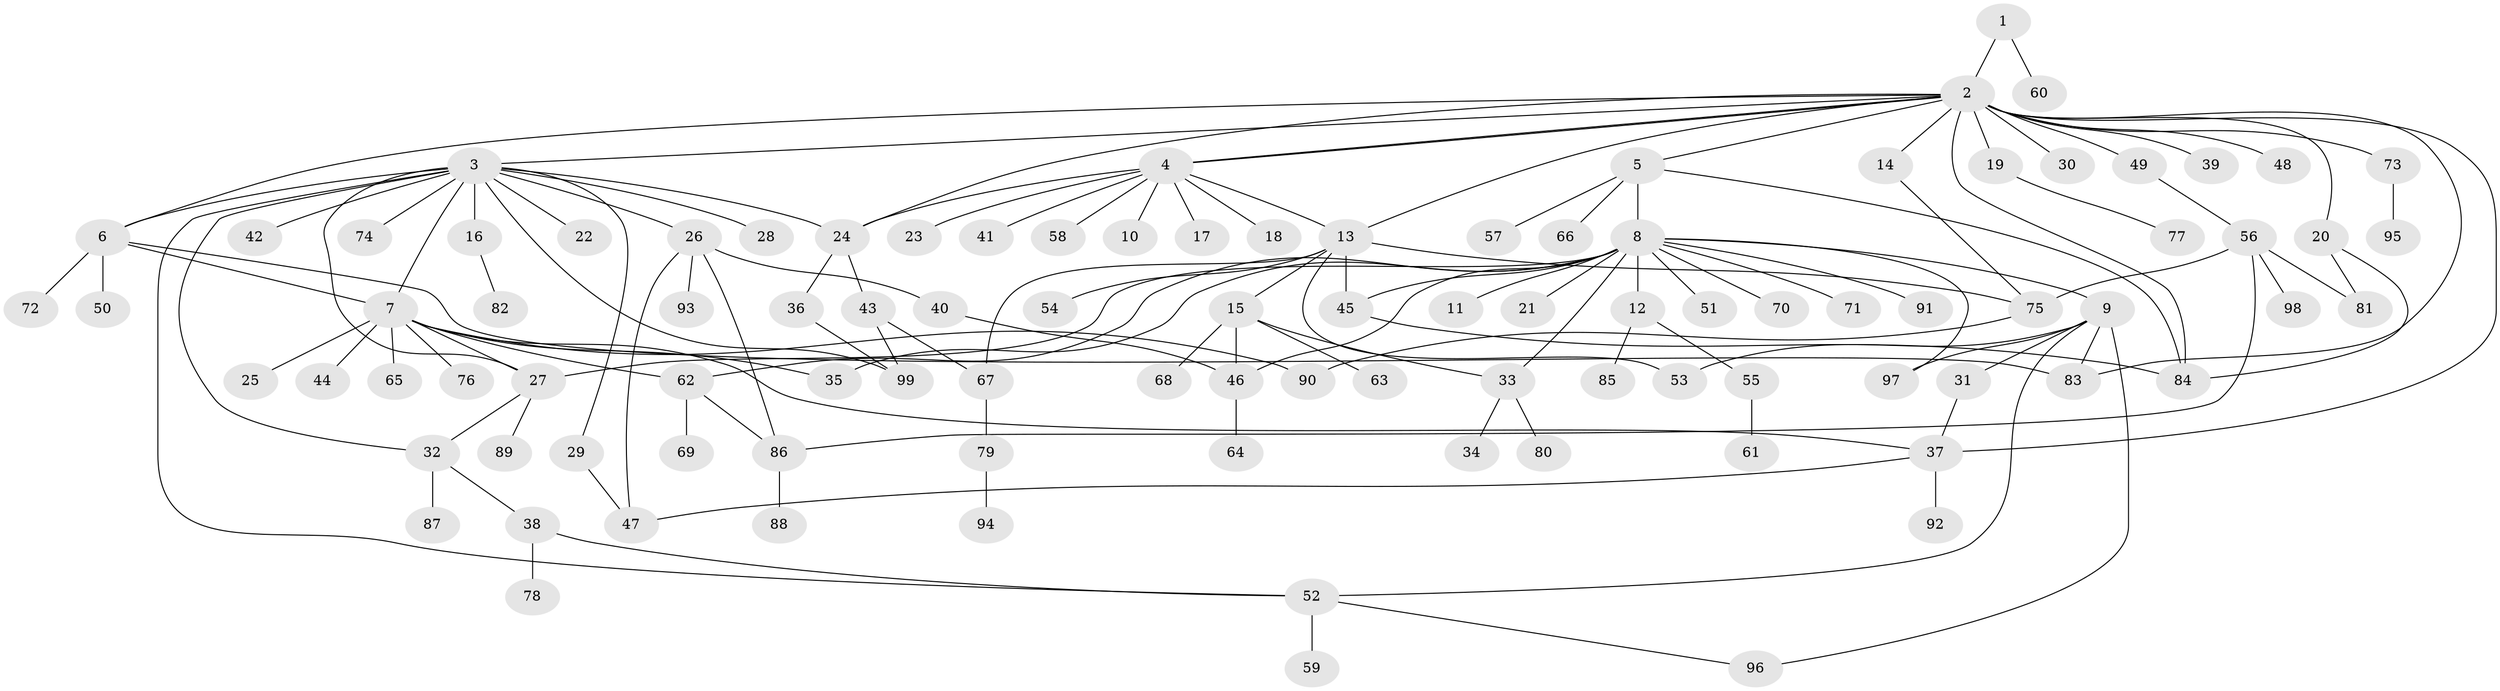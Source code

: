 // coarse degree distribution, {1: 0.547945205479452, 18: 0.0136986301369863, 14: 0.0136986301369863, 9: 0.0136986301369863, 4: 0.1232876712328767, 10: 0.0136986301369863, 19: 0.0136986301369863, 2: 0.1232876712328767, 7: 0.0273972602739726, 5: 0.0547945205479452, 3: 0.0547945205479452}
// Generated by graph-tools (version 1.1) at 2025/51/02/27/25 19:51:56]
// undirected, 99 vertices, 136 edges
graph export_dot {
graph [start="1"]
  node [color=gray90,style=filled];
  1;
  2;
  3;
  4;
  5;
  6;
  7;
  8;
  9;
  10;
  11;
  12;
  13;
  14;
  15;
  16;
  17;
  18;
  19;
  20;
  21;
  22;
  23;
  24;
  25;
  26;
  27;
  28;
  29;
  30;
  31;
  32;
  33;
  34;
  35;
  36;
  37;
  38;
  39;
  40;
  41;
  42;
  43;
  44;
  45;
  46;
  47;
  48;
  49;
  50;
  51;
  52;
  53;
  54;
  55;
  56;
  57;
  58;
  59;
  60;
  61;
  62;
  63;
  64;
  65;
  66;
  67;
  68;
  69;
  70;
  71;
  72;
  73;
  74;
  75;
  76;
  77;
  78;
  79;
  80;
  81;
  82;
  83;
  84;
  85;
  86;
  87;
  88;
  89;
  90;
  91;
  92;
  93;
  94;
  95;
  96;
  97;
  98;
  99;
  1 -- 2;
  1 -- 60;
  2 -- 3;
  2 -- 4;
  2 -- 4;
  2 -- 5;
  2 -- 6;
  2 -- 13;
  2 -- 14;
  2 -- 19;
  2 -- 20;
  2 -- 24;
  2 -- 30;
  2 -- 37;
  2 -- 39;
  2 -- 48;
  2 -- 49;
  2 -- 73;
  2 -- 83;
  2 -- 84;
  3 -- 6;
  3 -- 7;
  3 -- 16;
  3 -- 22;
  3 -- 24;
  3 -- 26;
  3 -- 27;
  3 -- 28;
  3 -- 29;
  3 -- 32;
  3 -- 42;
  3 -- 52;
  3 -- 74;
  3 -- 99;
  4 -- 10;
  4 -- 13;
  4 -- 17;
  4 -- 18;
  4 -- 23;
  4 -- 24;
  4 -- 41;
  4 -- 58;
  5 -- 8;
  5 -- 57;
  5 -- 66;
  5 -- 84;
  6 -- 7;
  6 -- 50;
  6 -- 72;
  6 -- 83;
  7 -- 25;
  7 -- 27;
  7 -- 35;
  7 -- 37;
  7 -- 44;
  7 -- 62;
  7 -- 65;
  7 -- 76;
  7 -- 90;
  8 -- 9;
  8 -- 11;
  8 -- 12;
  8 -- 21;
  8 -- 27;
  8 -- 33;
  8 -- 35;
  8 -- 45;
  8 -- 46;
  8 -- 51;
  8 -- 62;
  8 -- 70;
  8 -- 71;
  8 -- 91;
  8 -- 97;
  9 -- 31;
  9 -- 52;
  9 -- 53;
  9 -- 83;
  9 -- 96;
  9 -- 97;
  12 -- 55;
  12 -- 85;
  13 -- 15;
  13 -- 45;
  13 -- 53;
  13 -- 54;
  13 -- 67;
  13 -- 75;
  14 -- 75;
  15 -- 33;
  15 -- 46;
  15 -- 63;
  15 -- 68;
  16 -- 82;
  19 -- 77;
  20 -- 81;
  20 -- 84;
  24 -- 36;
  24 -- 43;
  26 -- 40;
  26 -- 47;
  26 -- 86;
  26 -- 93;
  27 -- 32;
  27 -- 89;
  29 -- 47;
  31 -- 37;
  32 -- 38;
  32 -- 87;
  33 -- 34;
  33 -- 80;
  36 -- 99;
  37 -- 47;
  37 -- 92;
  38 -- 52;
  38 -- 78;
  40 -- 46;
  43 -- 67;
  43 -- 99;
  45 -- 84;
  46 -- 64;
  49 -- 56;
  52 -- 59;
  52 -- 96;
  55 -- 61;
  56 -- 75;
  56 -- 81;
  56 -- 86;
  56 -- 98;
  62 -- 69;
  62 -- 86;
  67 -- 79;
  73 -- 95;
  75 -- 90;
  79 -- 94;
  86 -- 88;
}
